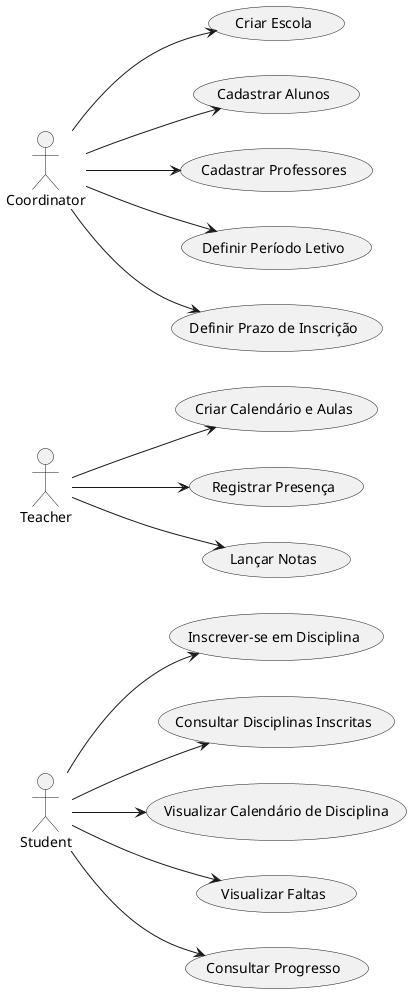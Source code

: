 @startuml

actor Student
actor Teacher
actor Coordinator

usecase UC_CreateSchool as "Criar Escola"
usecase UC_RegisterStudent as "Cadastrar Alunos"
usecase UC_RegisterTeacher as "Cadastrar Professores"
usecase UC_SetAcademicPeriod as "Definir Período Letivo"
usecase UC_SetEnrollmentDeadline as "Definir Prazo de Inscrição"

usecase UC_EnrollInDiscipline as "Inscrever-se em Disciplina"
usecase UC_ViewEnrolledDisciplines as "Consultar Disciplinas Inscritas"
usecase UC_ViewDisciplineCalendar as "Visualizar Calendário de Disciplina"
usecase UC_ViewAbsences as "Visualizar Faltas"
usecase UC_ViewProgress as "Consultar Progresso"

usecase UC_CreateCalendarAndClassrooms as "Criar Calendário e Aulas"
usecase UC_RecordAttendance as "Registrar Presença"
usecase UC_EnterGrades as "Lançar Notas"

Coordinator --> UC_CreateSchool
Coordinator --> UC_RegisterStudent
Coordinator --> UC_RegisterTeacher
Coordinator --> UC_SetAcademicPeriod
Coordinator --> UC_SetEnrollmentDeadline

Student --> UC_EnrollInDiscipline
Student --> UC_ViewEnrolledDisciplines
Student --> UC_ViewDisciplineCalendar
Student --> UC_ViewAbsences
Student --> UC_ViewProgress

Teacher --> UC_CreateCalendarAndClassrooms
Teacher --> UC_RecordAttendance
Teacher --> UC_EnterGrades

' Organizar os casos de uso verticalmente
left to right direction

@enduml
